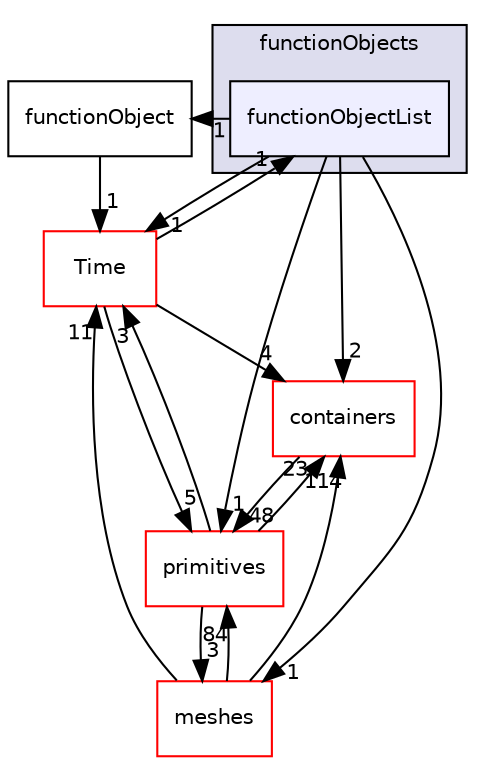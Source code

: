 digraph "src/OpenFOAM/db/functionObjects/functionObjectList" {
  bgcolor=transparent;
  compound=true
  node [ fontsize="10", fontname="Helvetica"];
  edge [ labelfontsize="10", labelfontname="Helvetica"];
  subgraph clusterdir_b1391b8691e21d3cff54e51a698f3c2b {
    graph [ bgcolor="#ddddee", pencolor="black", label="functionObjects" fontname="Helvetica", fontsize="10", URL="dir_b1391b8691e21d3cff54e51a698f3c2b.html"]
  dir_11e3bd0f10a83b07d4e15684491ae9c4 [shape=box, label="functionObjectList", style="filled", fillcolor="#eeeeff", pencolor="black", URL="dir_11e3bd0f10a83b07d4e15684491ae9c4.html"];
  }
  dir_ec5b63092fb55ef516ddf05b3841c89d [shape=box label="Time" color="red" URL="dir_ec5b63092fb55ef516ddf05b3841c89d.html"];
  dir_19d0872053bde092be81d7fe3f56cbf7 [shape=box label="containers" color="red" URL="dir_19d0872053bde092be81d7fe3f56cbf7.html"];
  dir_aa2423979fb45fc41c393a5db370ab21 [shape=box label="meshes" color="red" URL="dir_aa2423979fb45fc41c393a5db370ab21.html"];
  dir_3e50f45338116b169052b428016851aa [shape=box label="primitives" color="red" URL="dir_3e50f45338116b169052b428016851aa.html"];
  dir_54771b73ae8d00c119965aead573f78a [shape=box label="functionObject" URL="dir_54771b73ae8d00c119965aead573f78a.html"];
  dir_ec5b63092fb55ef516ddf05b3841c89d->dir_19d0872053bde092be81d7fe3f56cbf7 [headlabel="4", labeldistance=1.5 headhref="dir_002001_001892.html"];
  dir_ec5b63092fb55ef516ddf05b3841c89d->dir_3e50f45338116b169052b428016851aa [headlabel="5", labeldistance=1.5 headhref="dir_002001_002312.html"];
  dir_ec5b63092fb55ef516ddf05b3841c89d->dir_11e3bd0f10a83b07d4e15684491ae9c4 [headlabel="1", labeldistance=1.5 headhref="dir_002001_001967.html"];
  dir_19d0872053bde092be81d7fe3f56cbf7->dir_3e50f45338116b169052b428016851aa [headlabel="48", labeldistance=1.5 headhref="dir_001892_002312.html"];
  dir_aa2423979fb45fc41c393a5db370ab21->dir_ec5b63092fb55ef516ddf05b3841c89d [headlabel="11", labeldistance=1.5 headhref="dir_002214_002001.html"];
  dir_aa2423979fb45fc41c393a5db370ab21->dir_19d0872053bde092be81d7fe3f56cbf7 [headlabel="114", labeldistance=1.5 headhref="dir_002214_001892.html"];
  dir_aa2423979fb45fc41c393a5db370ab21->dir_3e50f45338116b169052b428016851aa [headlabel="84", labeldistance=1.5 headhref="dir_002214_002312.html"];
  dir_3e50f45338116b169052b428016851aa->dir_ec5b63092fb55ef516ddf05b3841c89d [headlabel="3", labeldistance=1.5 headhref="dir_002312_002001.html"];
  dir_3e50f45338116b169052b428016851aa->dir_19d0872053bde092be81d7fe3f56cbf7 [headlabel="23", labeldistance=1.5 headhref="dir_002312_001892.html"];
  dir_3e50f45338116b169052b428016851aa->dir_aa2423979fb45fc41c393a5db370ab21 [headlabel="3", labeldistance=1.5 headhref="dir_002312_002214.html"];
  dir_11e3bd0f10a83b07d4e15684491ae9c4->dir_ec5b63092fb55ef516ddf05b3841c89d [headlabel="1", labeldistance=1.5 headhref="dir_001967_002001.html"];
  dir_11e3bd0f10a83b07d4e15684491ae9c4->dir_19d0872053bde092be81d7fe3f56cbf7 [headlabel="2", labeldistance=1.5 headhref="dir_001967_001892.html"];
  dir_11e3bd0f10a83b07d4e15684491ae9c4->dir_aa2423979fb45fc41c393a5db370ab21 [headlabel="1", labeldistance=1.5 headhref="dir_001967_002214.html"];
  dir_11e3bd0f10a83b07d4e15684491ae9c4->dir_3e50f45338116b169052b428016851aa [headlabel="1", labeldistance=1.5 headhref="dir_001967_002312.html"];
  dir_11e3bd0f10a83b07d4e15684491ae9c4->dir_54771b73ae8d00c119965aead573f78a [headlabel="1", labeldistance=1.5 headhref="dir_001967_001965.html"];
  dir_54771b73ae8d00c119965aead573f78a->dir_ec5b63092fb55ef516ddf05b3841c89d [headlabel="1", labeldistance=1.5 headhref="dir_001965_002001.html"];
}
